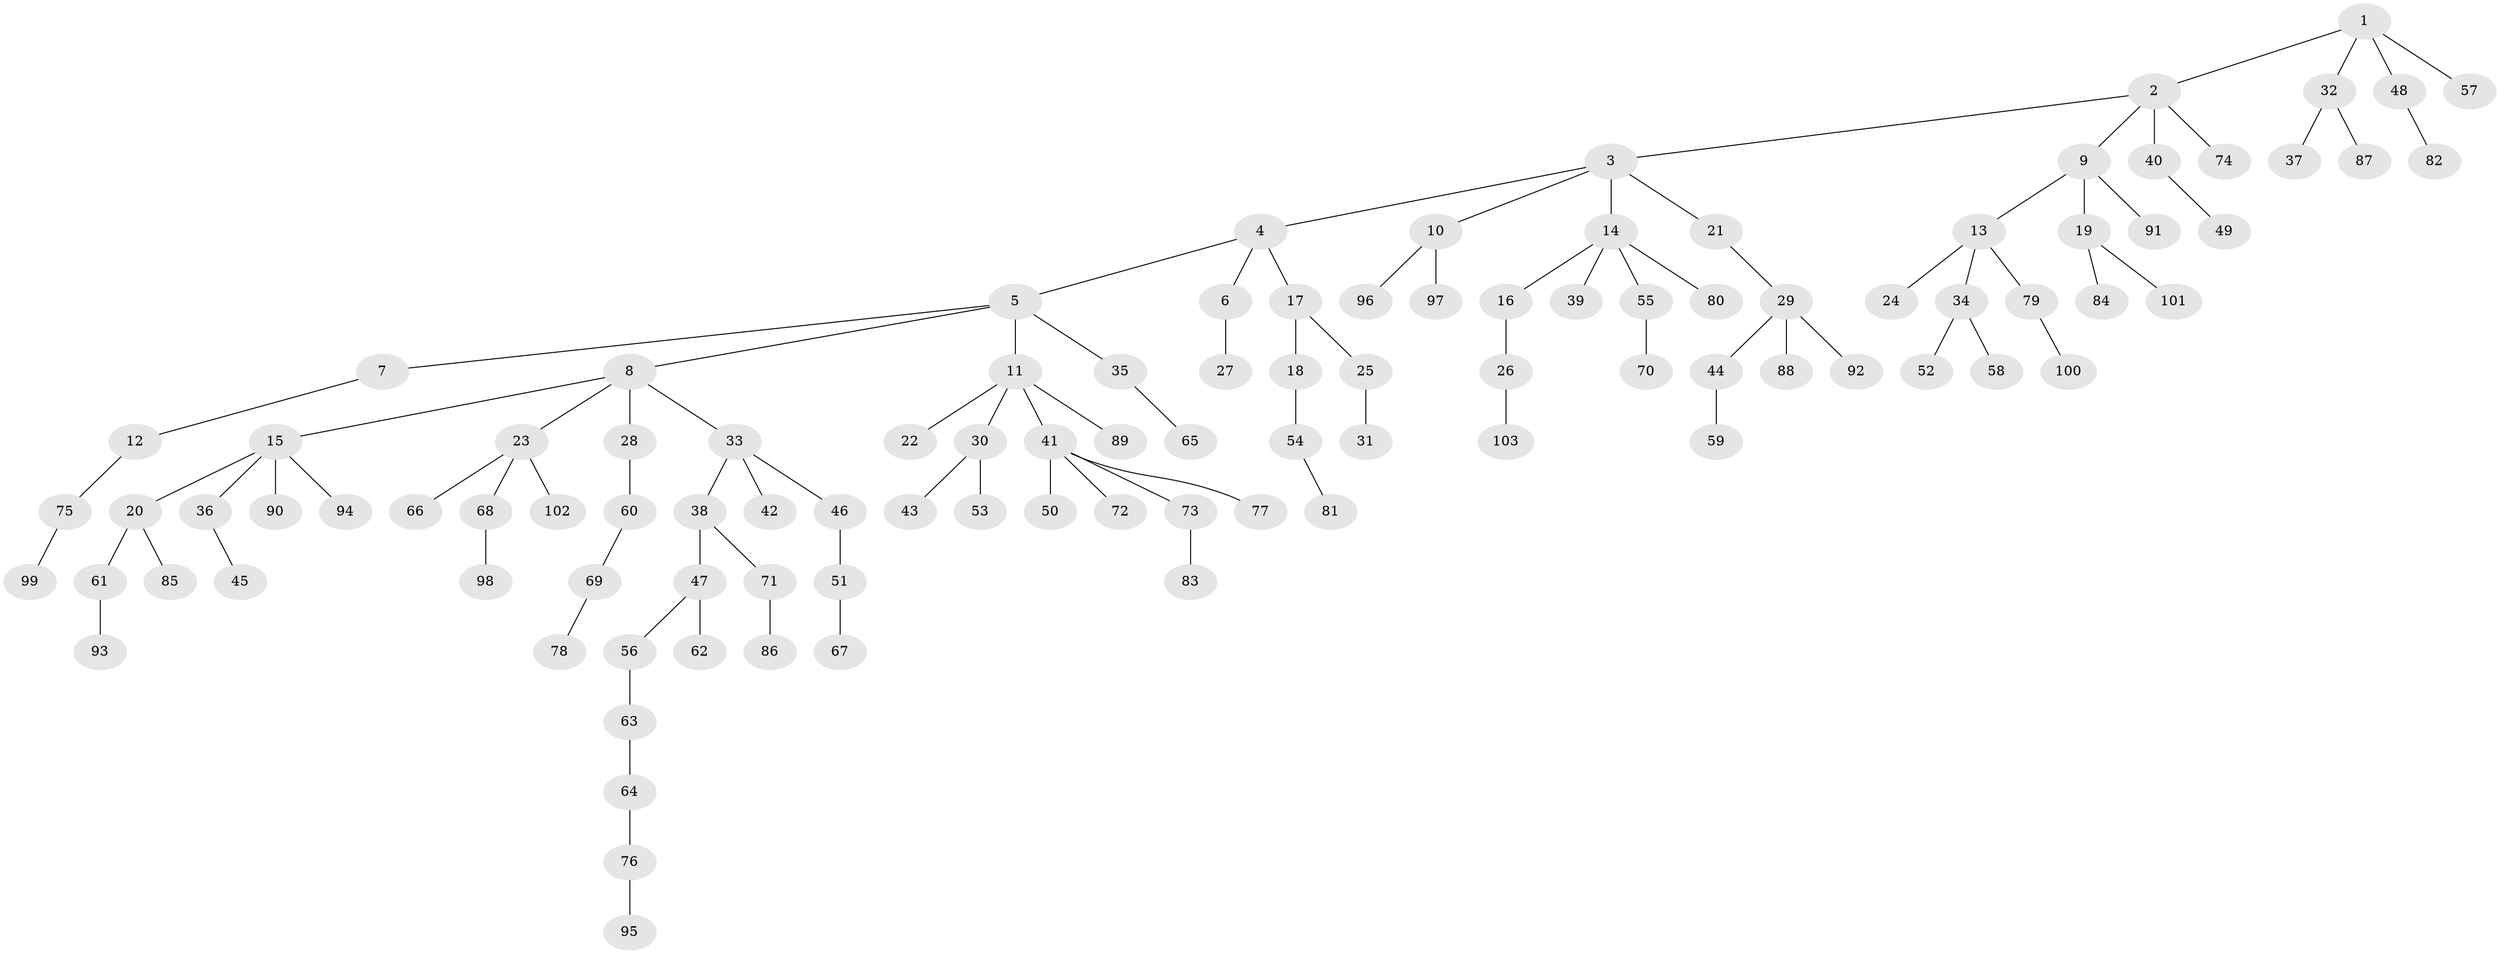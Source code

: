 // Generated by graph-tools (version 1.1) at 2025/02/03/09/25 03:02:29]
// undirected, 103 vertices, 102 edges
graph export_dot {
graph [start="1"]
  node [color=gray90,style=filled];
  1;
  2;
  3;
  4;
  5;
  6;
  7;
  8;
  9;
  10;
  11;
  12;
  13;
  14;
  15;
  16;
  17;
  18;
  19;
  20;
  21;
  22;
  23;
  24;
  25;
  26;
  27;
  28;
  29;
  30;
  31;
  32;
  33;
  34;
  35;
  36;
  37;
  38;
  39;
  40;
  41;
  42;
  43;
  44;
  45;
  46;
  47;
  48;
  49;
  50;
  51;
  52;
  53;
  54;
  55;
  56;
  57;
  58;
  59;
  60;
  61;
  62;
  63;
  64;
  65;
  66;
  67;
  68;
  69;
  70;
  71;
  72;
  73;
  74;
  75;
  76;
  77;
  78;
  79;
  80;
  81;
  82;
  83;
  84;
  85;
  86;
  87;
  88;
  89;
  90;
  91;
  92;
  93;
  94;
  95;
  96;
  97;
  98;
  99;
  100;
  101;
  102;
  103;
  1 -- 2;
  1 -- 32;
  1 -- 48;
  1 -- 57;
  2 -- 3;
  2 -- 9;
  2 -- 40;
  2 -- 74;
  3 -- 4;
  3 -- 10;
  3 -- 14;
  3 -- 21;
  4 -- 5;
  4 -- 6;
  4 -- 17;
  5 -- 7;
  5 -- 8;
  5 -- 11;
  5 -- 35;
  6 -- 27;
  7 -- 12;
  8 -- 15;
  8 -- 23;
  8 -- 28;
  8 -- 33;
  9 -- 13;
  9 -- 19;
  9 -- 91;
  10 -- 96;
  10 -- 97;
  11 -- 22;
  11 -- 30;
  11 -- 41;
  11 -- 89;
  12 -- 75;
  13 -- 24;
  13 -- 34;
  13 -- 79;
  14 -- 16;
  14 -- 39;
  14 -- 55;
  14 -- 80;
  15 -- 20;
  15 -- 36;
  15 -- 90;
  15 -- 94;
  16 -- 26;
  17 -- 18;
  17 -- 25;
  18 -- 54;
  19 -- 84;
  19 -- 101;
  20 -- 61;
  20 -- 85;
  21 -- 29;
  23 -- 66;
  23 -- 68;
  23 -- 102;
  25 -- 31;
  26 -- 103;
  28 -- 60;
  29 -- 44;
  29 -- 88;
  29 -- 92;
  30 -- 43;
  30 -- 53;
  32 -- 37;
  32 -- 87;
  33 -- 38;
  33 -- 42;
  33 -- 46;
  34 -- 52;
  34 -- 58;
  35 -- 65;
  36 -- 45;
  38 -- 47;
  38 -- 71;
  40 -- 49;
  41 -- 50;
  41 -- 72;
  41 -- 73;
  41 -- 77;
  44 -- 59;
  46 -- 51;
  47 -- 56;
  47 -- 62;
  48 -- 82;
  51 -- 67;
  54 -- 81;
  55 -- 70;
  56 -- 63;
  60 -- 69;
  61 -- 93;
  63 -- 64;
  64 -- 76;
  68 -- 98;
  69 -- 78;
  71 -- 86;
  73 -- 83;
  75 -- 99;
  76 -- 95;
  79 -- 100;
}
